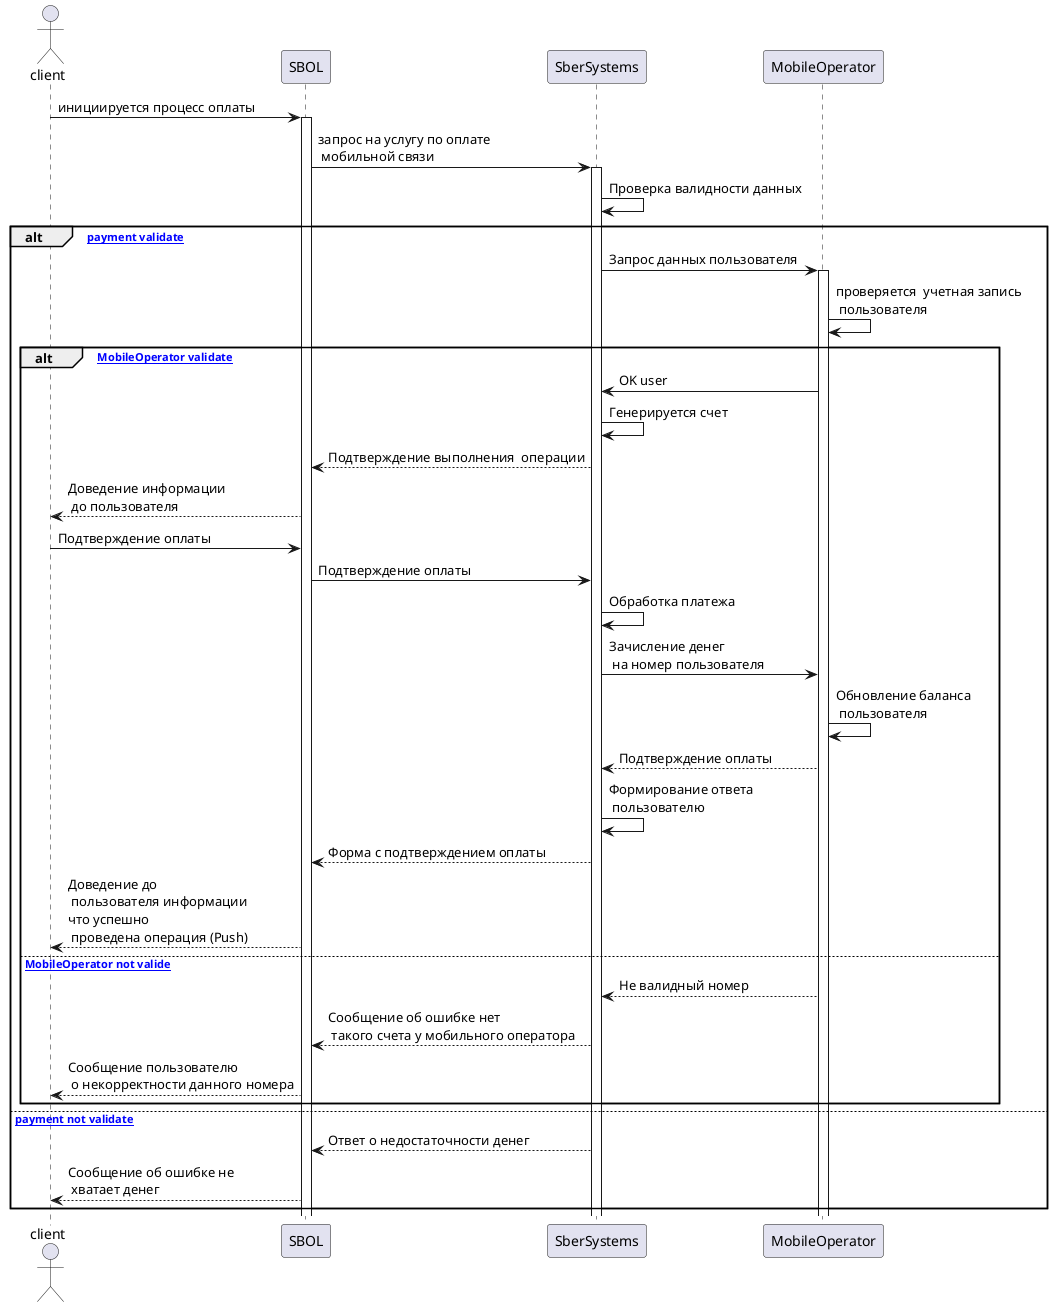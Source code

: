 @startuml
'https://plantuml.com/sequence-diagram
actor client
participant SBOL
participant SberSystems
participant MobileOperator

client -> SBOL ++: инициируется процесс оплаты


SBOL -> SberSystems ++: запрос на услугу по оплате \n мобильной связи
SberSystems -> SberSystems : Проверка валидности данных
alt [if payment validate]
SberSystems-> MobileOperator++:  Запрос данных пользователя
MobileOperator -> MobileOperator: проверяется  учетная запись \n пользователя

alt [if MobileOperator validate]
MobileOperator-> SberSystems:  OK user
SberSystems -> SberSystems : Генерируется счет

SberSystems --> SBOL: Подтверждение выполнения  операции
SBOL --> client : Доведение информации \n до пользователя
client -> SBOL : Подтверждение оплаты
SBOL -> SberSystems: Подтверждение оплаты
SberSystems -> SberSystems : Обработка платежа
SberSystems -> MobileOperator : Зачисление денег \n на номер пользователя
MobileOperator -> MobileOperator : Обновление баланса  \n пользователя
MobileOperator --> SberSystems : Подтверждение оплаты
SberSystems -> SberSystems : Формирование ответа \n пользователю
SberSystems --> SBOL : Форма с подтверждением оплаты
SBOL --> client: Доведение до \n пользователя информации\nчто успешно \n проведена операция (Push)
else [if MobileOperator not valide]
MobileOperator--> SberSystems:  Не валидный номер
SberSystems --> SBOL : Сообщение об ошибке нет \n такого счета у мобильного оператора
SBOL --> client : Сообщение пользователю \n о некорректности данного номера


end
else [if payment not validate]
SberSystems --> SBOL : Ответ о недостаточности денег
SBOL --> client : Сообщение об ошибке не \n хватает денег


end



@enduml